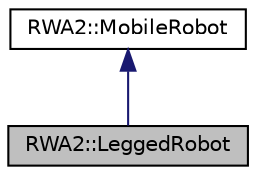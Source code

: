 digraph "RWA2::LeggedRobot"
{
 // LATEX_PDF_SIZE
  edge [fontname="Helvetica",fontsize="10",labelfontname="Helvetica",labelfontsize="10"];
  node [fontname="Helvetica",fontsize="10",shape=record];
  Node1 [label="RWA2::LeggedRobot",height=0.2,width=0.4,color="black", fillcolor="grey75", style="filled", fontcolor="black",tooltip="The LeggedRobot class represents a legged robot that can move, rotate, jump, and kick."];
  Node2 -> Node1 [dir="back",color="midnightblue",fontsize="10",style="solid",fontname="Helvetica"];
  Node2 [label="RWA2::MobileRobot",height=0.2,width=0.4,color="black", fillcolor="white", style="filled",URL="$class_r_w_a2_1_1_mobile_robot.html",tooltip="Class for the mobile robot."];
}
